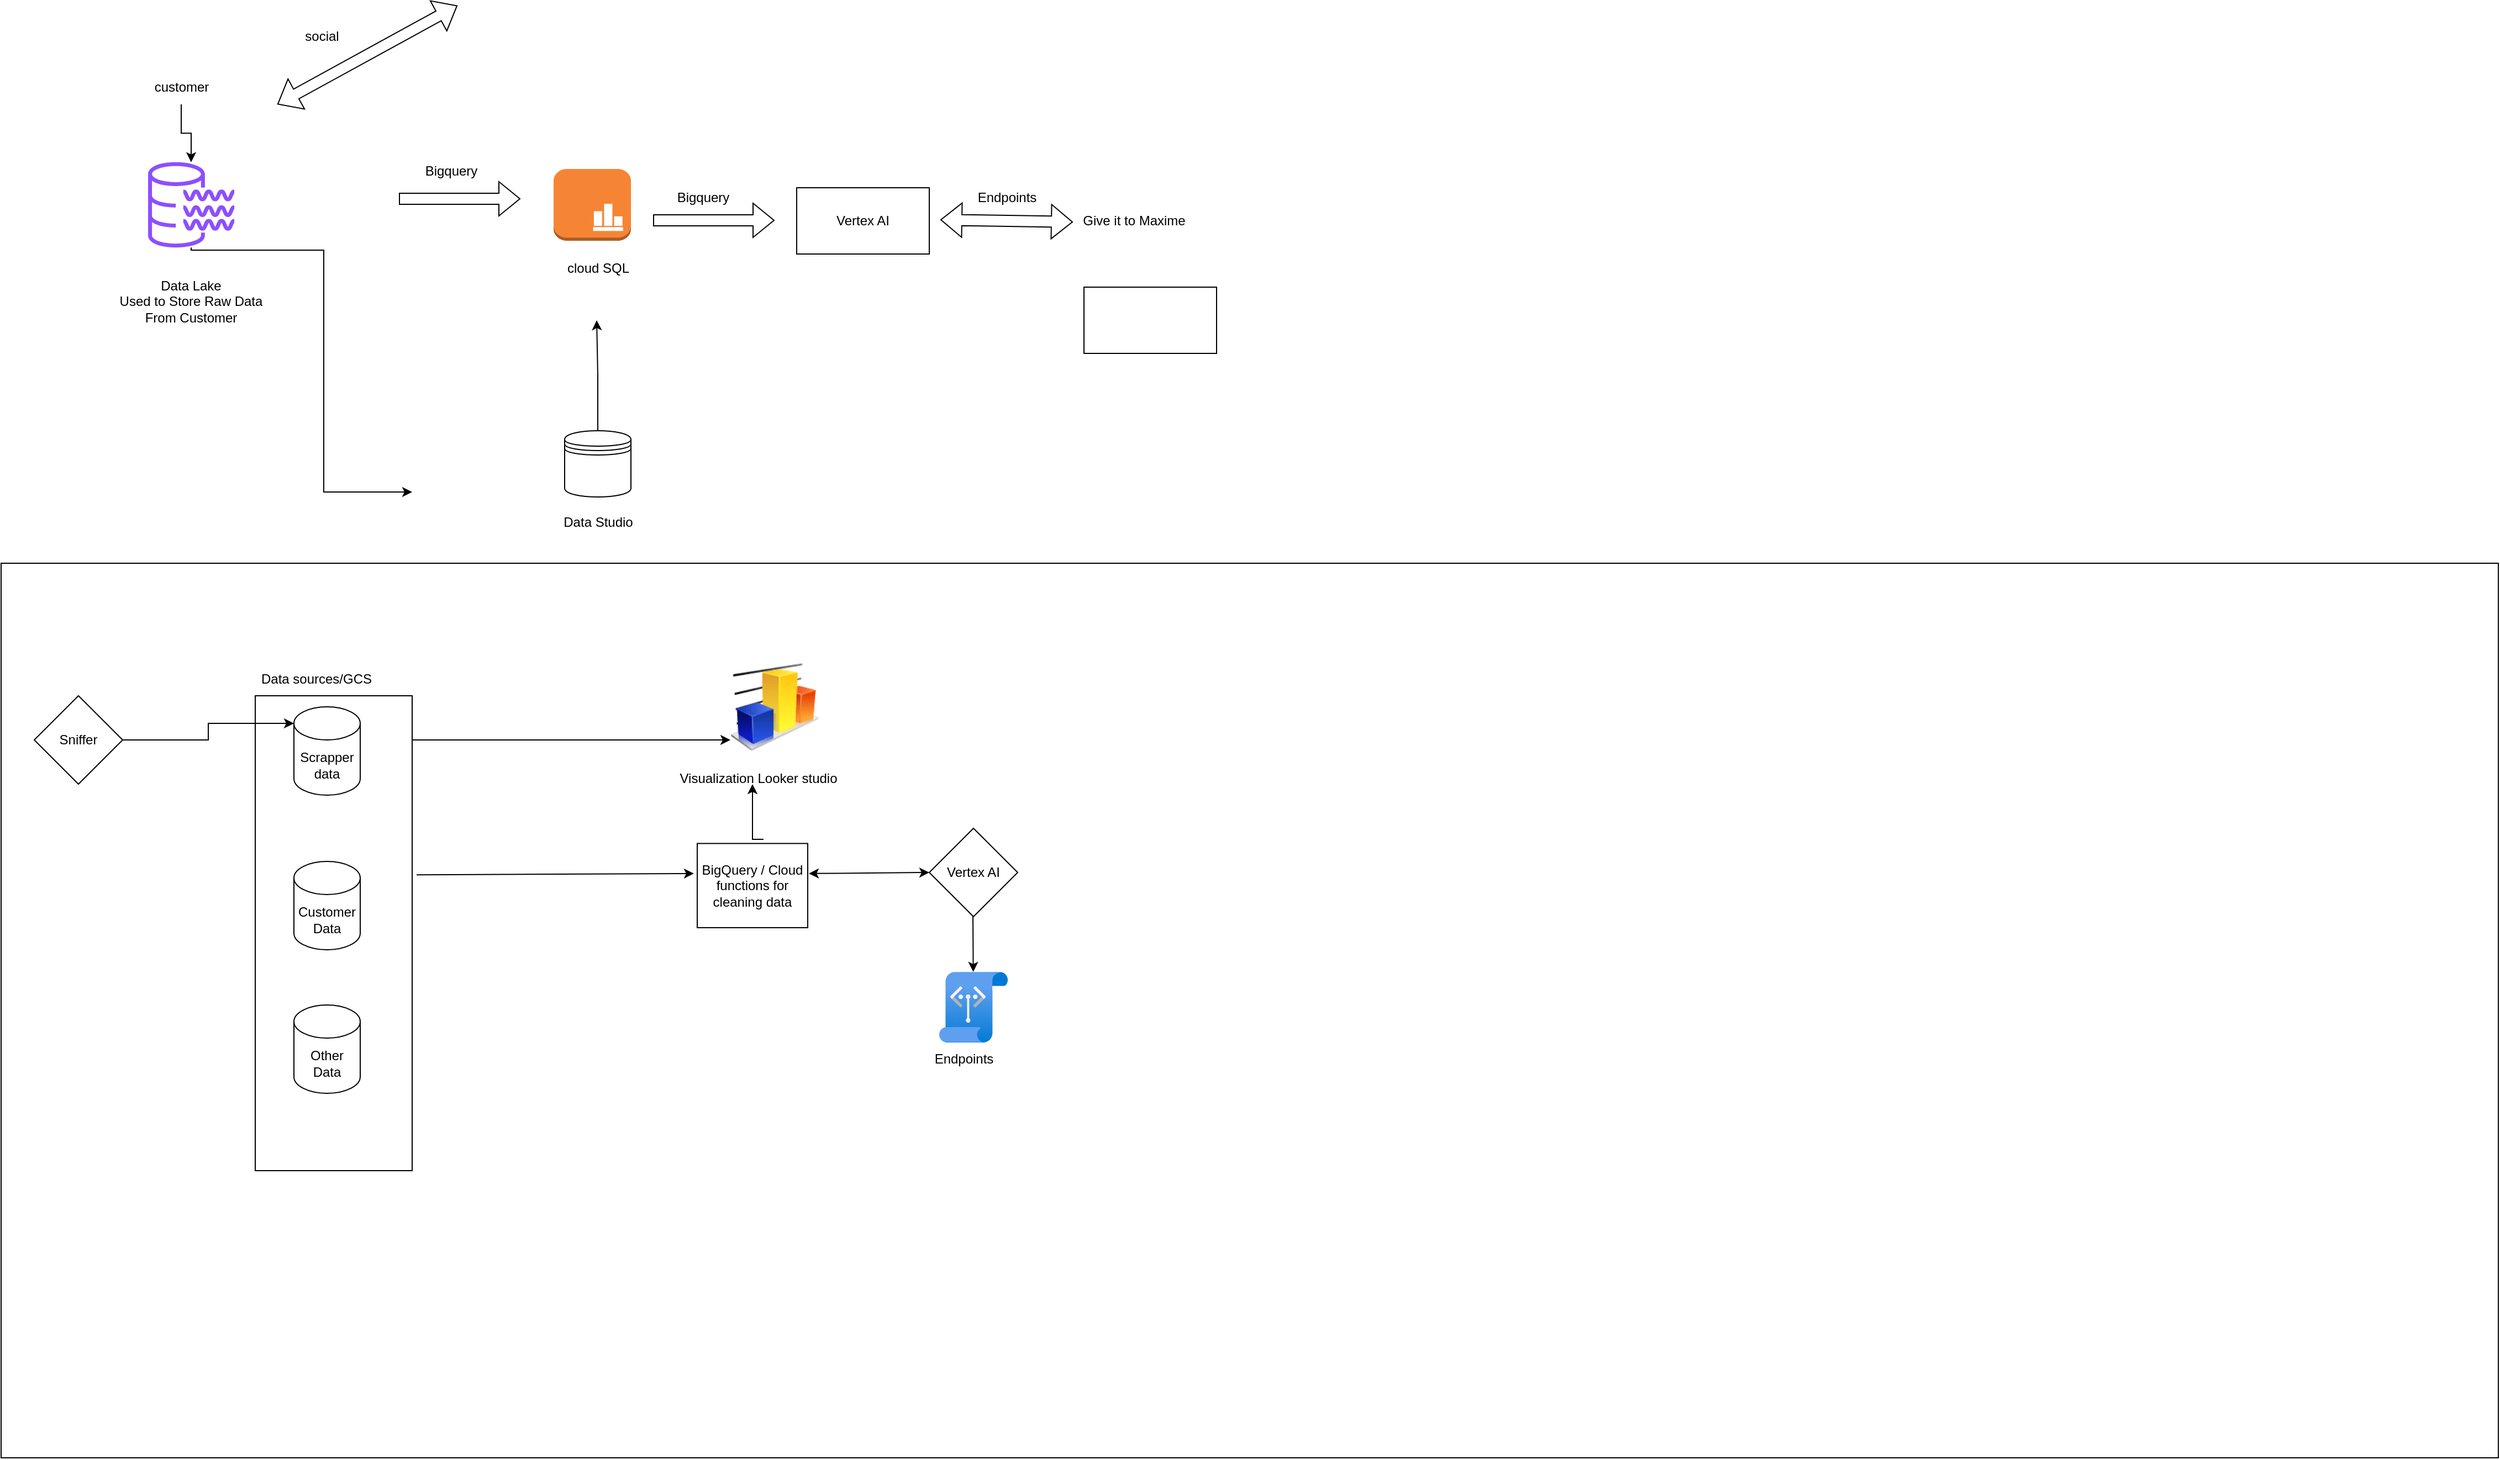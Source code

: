 <mxfile version="24.5.4" type="github">
  <diagram name="Page-1" id="-qYtvEomW0k4A3SLVBOT">
    <mxGraphModel dx="2110" dy="855" grid="1" gridSize="10" guides="1" tooltips="1" connect="1" arrows="1" fold="1" page="1" pageScale="1" pageWidth="827" pageHeight="1169" math="0" shadow="0">
      <root>
        <mxCell id="0" />
        <mxCell id="1" parent="0" />
        <mxCell id="vuEcYuy9ds7hN_GyOSZV-4" value="" style="rounded=0;whiteSpace=wrap;html=1;" vertex="1" parent="1">
          <mxGeometry x="-170" y="520" width="2260" height="810" as="geometry" />
        </mxCell>
        <mxCell id="r5Taa9G9Nn2a5pZR2AFs-8" value="" style="rounded=0;whiteSpace=wrap;html=1;" parent="1" vertex="1">
          <mxGeometry x="60" y="640" width="142" height="430" as="geometry" />
        </mxCell>
        <mxCell id="VT7pETLHUvZkBAH2U3De-2" value="" style="sketch=0;outlineConnect=0;fontColor=#232F3E;gradientColor=none;fillColor=#8C4FFF;strokeColor=none;dashed=0;verticalLabelPosition=bottom;verticalAlign=top;align=center;html=1;fontSize=12;fontStyle=0;aspect=fixed;pointerEvents=1;shape=mxgraph.aws4.data_lake_resource_icon;" parent="1" vertex="1">
          <mxGeometry x="-36.98" y="156.49" width="78" height="78" as="geometry" />
        </mxCell>
        <mxCell id="VT7pETLHUvZkBAH2U3De-3" value="Data Lake&lt;div&gt;Used to Store Raw Data From Customer&lt;/div&gt;" style="text;html=1;align=center;verticalAlign=middle;whiteSpace=wrap;rounded=0;" parent="1" vertex="1">
          <mxGeometry x="-63.98" y="268" width="132" height="30" as="geometry" />
        </mxCell>
        <mxCell id="VT7pETLHUvZkBAH2U3De-5" value="" style="shape=flexArrow;endArrow=classic;html=1;rounded=0;" parent="1" edge="1">
          <mxGeometry width="50" height="50" relative="1" as="geometry">
            <mxPoint x="190" y="190" as="sourcePoint" />
            <mxPoint x="300" y="190" as="targetPoint" />
          </mxGeometry>
        </mxCell>
        <mxCell id="VT7pETLHUvZkBAH2U3De-10" value="" style="outlineConnect=0;dashed=0;verticalLabelPosition=bottom;verticalAlign=top;align=center;html=1;shape=mxgraph.aws3.instance_with_cloudwatch;fillColor=#F58534;gradientColor=none;" parent="1" vertex="1">
          <mxGeometry x="330" y="163" width="70" height="65" as="geometry" />
        </mxCell>
        <mxCell id="HXekNUo-eZgtwN4-rnPV-13" style="edgeStyle=orthogonalEdgeStyle;rounded=0;orthogonalLoop=1;jettySize=auto;html=1;" parent="1" source="HXekNUo-eZgtwN4-rnPV-1" edge="1">
          <mxGeometry relative="1" as="geometry">
            <mxPoint x="369" y="300" as="targetPoint" />
          </mxGeometry>
        </mxCell>
        <mxCell id="HXekNUo-eZgtwN4-rnPV-1" value="" style="shape=datastore;whiteSpace=wrap;html=1;" parent="1" vertex="1">
          <mxGeometry x="340" y="400" width="60" height="60" as="geometry" />
        </mxCell>
        <mxCell id="HXekNUo-eZgtwN4-rnPV-4" value="" style="edgeStyle=orthogonalEdgeStyle;rounded=0;orthogonalLoop=1;jettySize=auto;html=1;" parent="1" source="HXekNUo-eZgtwN4-rnPV-3" target="VT7pETLHUvZkBAH2U3De-2" edge="1">
          <mxGeometry relative="1" as="geometry" />
        </mxCell>
        <mxCell id="HXekNUo-eZgtwN4-rnPV-3" value="customer" style="text;html=1;align=center;verticalAlign=middle;resizable=0;points=[];autosize=1;strokeColor=none;fillColor=none;" parent="1" vertex="1">
          <mxGeometry x="-41.98" y="74.49" width="70" height="30" as="geometry" />
        </mxCell>
        <mxCell id="HXekNUo-eZgtwN4-rnPV-7" value="Vertex AI" style="rounded=0;whiteSpace=wrap;html=1;" parent="1" vertex="1">
          <mxGeometry x="550" y="180" width="120" height="60" as="geometry" />
        </mxCell>
        <mxCell id="HXekNUo-eZgtwN4-rnPV-8" value="" style="shape=flexArrow;endArrow=classic;html=1;rounded=0;" parent="1" edge="1">
          <mxGeometry width="50" height="50" relative="1" as="geometry">
            <mxPoint x="420" y="209.5" as="sourcePoint" />
            <mxPoint x="530" y="209.5" as="targetPoint" />
          </mxGeometry>
        </mxCell>
        <mxCell id="HXekNUo-eZgtwN4-rnPV-9" value="Bigquery" style="text;html=1;align=center;verticalAlign=middle;resizable=0;points=[];autosize=1;strokeColor=none;fillColor=none;" parent="1" vertex="1">
          <mxGeometry x="430" y="174" width="70" height="30" as="geometry" />
        </mxCell>
        <mxCell id="HXekNUo-eZgtwN4-rnPV-10" value="Data Studio" style="text;html=1;align=center;verticalAlign=middle;resizable=0;points=[];autosize=1;strokeColor=none;fillColor=none;" parent="1" vertex="1">
          <mxGeometry x="325" y="468" width="90" height="30" as="geometry" />
        </mxCell>
        <mxCell id="HXekNUo-eZgtwN4-rnPV-12" style="edgeStyle=orthogonalEdgeStyle;rounded=0;orthogonalLoop=1;jettySize=auto;html=1;entryX=-0.017;entryY=0.817;entryDx=0;entryDy=0;entryPerimeter=0;" parent="1" source="VT7pETLHUvZkBAH2U3De-2" edge="1">
          <mxGeometry relative="1" as="geometry">
            <Array as="points">
              <mxPoint x="2.02" y="236.49" />
              <mxPoint x="122.02" y="236.49" />
              <mxPoint x="122.02" y="455.49" />
            </Array>
            <mxPoint x="202.0" y="455.51" as="targetPoint" />
          </mxGeometry>
        </mxCell>
        <mxCell id="HXekNUo-eZgtwN4-rnPV-14" value="" style="shape=flexArrow;endArrow=classic;startArrow=classic;html=1;rounded=0;" parent="1" edge="1">
          <mxGeometry width="100" height="100" relative="1" as="geometry">
            <mxPoint x="680" y="209" as="sourcePoint" />
            <mxPoint x="800" y="211" as="targetPoint" />
          </mxGeometry>
        </mxCell>
        <mxCell id="HXekNUo-eZgtwN4-rnPV-15" value="Endpoints" style="text;html=1;align=center;verticalAlign=middle;resizable=0;points=[];autosize=1;strokeColor=none;fillColor=none;" parent="1" vertex="1">
          <mxGeometry x="700" y="174" width="80" height="30" as="geometry" />
        </mxCell>
        <mxCell id="HXekNUo-eZgtwN4-rnPV-16" value="Give it to Maxime" style="text;html=1;align=center;verticalAlign=middle;resizable=0;points=[];autosize=1;strokeColor=none;fillColor=none;" parent="1" vertex="1">
          <mxGeometry x="795" y="195" width="120" height="30" as="geometry" />
        </mxCell>
        <mxCell id="HXekNUo-eZgtwN4-rnPV-18" value="cloud SQL" style="text;html=1;align=center;verticalAlign=middle;resizable=0;points=[];autosize=1;strokeColor=none;fillColor=none;" parent="1" vertex="1">
          <mxGeometry x="330" y="238" width="80" height="30" as="geometry" />
        </mxCell>
        <mxCell id="HXekNUo-eZgtwN4-rnPV-19" value="Bigquery" style="text;html=1;align=center;verticalAlign=middle;resizable=0;points=[];autosize=1;strokeColor=none;fillColor=none;" parent="1" vertex="1">
          <mxGeometry x="202" y="150" width="70" height="30" as="geometry" />
        </mxCell>
        <mxCell id="r5Taa9G9Nn2a5pZR2AFs-1" value="" style="rounded=0;whiteSpace=wrap;html=1;" parent="1" vertex="1">
          <mxGeometry x="810" y="270" width="120" height="60" as="geometry" />
        </mxCell>
        <mxCell id="r5Taa9G9Nn2a5pZR2AFs-3" value="" style="shape=flexArrow;endArrow=classic;startArrow=classic;html=1;rounded=0;" parent="1" edge="1">
          <mxGeometry width="100" height="100" relative="1" as="geometry">
            <mxPoint x="80" y="104.49" as="sourcePoint" />
            <mxPoint x="243" y="15" as="targetPoint" />
          </mxGeometry>
        </mxCell>
        <mxCell id="r5Taa9G9Nn2a5pZR2AFs-4" value="social" style="text;html=1;align=center;verticalAlign=middle;resizable=0;points=[];autosize=1;strokeColor=none;fillColor=none;" parent="1" vertex="1">
          <mxGeometry x="95" y="28" width="50" height="30" as="geometry" />
        </mxCell>
        <mxCell id="r5Taa9G9Nn2a5pZR2AFs-5" value="Scrapper data" style="shape=cylinder3;whiteSpace=wrap;html=1;boundedLbl=1;backgroundOutline=1;size=15;" parent="1" vertex="1">
          <mxGeometry x="95" y="650" width="60" height="80" as="geometry" />
        </mxCell>
        <mxCell id="r5Taa9G9Nn2a5pZR2AFs-6" value="Customer Data" style="shape=cylinder3;whiteSpace=wrap;html=1;boundedLbl=1;backgroundOutline=1;size=15;" parent="1" vertex="1">
          <mxGeometry x="95" y="790" width="60" height="80" as="geometry" />
        </mxCell>
        <mxCell id="r5Taa9G9Nn2a5pZR2AFs-7" value="Other Data" style="shape=cylinder3;whiteSpace=wrap;html=1;boundedLbl=1;backgroundOutline=1;size=15;" parent="1" vertex="1">
          <mxGeometry x="95" y="920" width="60" height="80" as="geometry" />
        </mxCell>
        <mxCell id="r5Taa9G9Nn2a5pZR2AFs-9" value="Data sources/GCS" style="text;html=1;align=center;verticalAlign=middle;resizable=0;points=[];autosize=1;strokeColor=none;fillColor=none;" parent="1" vertex="1">
          <mxGeometry x="55" y="610" width="120" height="30" as="geometry" />
        </mxCell>
        <mxCell id="r5Taa9G9Nn2a5pZR2AFs-10" value="" style="endArrow=classic;html=1;rounded=0;exitX=1.028;exitY=0.377;exitDx=0;exitDy=0;exitPerimeter=0;entryX=-0.03;entryY=0.357;entryDx=0;entryDy=0;entryPerimeter=0;" parent="1" source="r5Taa9G9Nn2a5pZR2AFs-8" target="r5Taa9G9Nn2a5pZR2AFs-15" edge="1">
          <mxGeometry width="50" height="50" relative="1" as="geometry">
            <mxPoint x="330" y="820" as="sourcePoint" />
            <mxPoint x="328.46" y="803.322" as="targetPoint" />
          </mxGeometry>
        </mxCell>
        <mxCell id="r5Taa9G9Nn2a5pZR2AFs-15" value="BigQuery / Cloud functions for cleaning data" style="rounded=0;whiteSpace=wrap;html=1;" parent="1" vertex="1">
          <mxGeometry x="460" y="773.75" width="100" height="76.25" as="geometry" />
        </mxCell>
        <mxCell id="r5Taa9G9Nn2a5pZR2AFs-16" value="Vertex AI" style="rhombus;whiteSpace=wrap;html=1;" parent="1" vertex="1">
          <mxGeometry x="670" y="760" width="80" height="80" as="geometry" />
        </mxCell>
        <mxCell id="r5Taa9G9Nn2a5pZR2AFs-17" value="" style="endArrow=classic;startArrow=classic;html=1;rounded=0;exitX=1.01;exitY=0.357;exitDx=0;exitDy=0;exitPerimeter=0;" parent="1" source="r5Taa9G9Nn2a5pZR2AFs-15" edge="1">
          <mxGeometry width="50" height="50" relative="1" as="geometry">
            <mxPoint x="610" y="823.75" as="sourcePoint" />
            <mxPoint x="670" y="800" as="targetPoint" />
          </mxGeometry>
        </mxCell>
        <mxCell id="r5Taa9G9Nn2a5pZR2AFs-18" value="" style="endArrow=classic;html=1;rounded=0;" parent="1" target="r5Taa9G9Nn2a5pZR2AFs-19" edge="1">
          <mxGeometry width="50" height="50" relative="1" as="geometry">
            <mxPoint x="709.5" y="840" as="sourcePoint" />
            <mxPoint x="709.5" y="910" as="targetPoint" />
          </mxGeometry>
        </mxCell>
        <mxCell id="r5Taa9G9Nn2a5pZR2AFs-19" value="" style="image;aspect=fixed;html=1;points=[];align=center;fontSize=12;image=img/lib/azure2/networking/Service_Endpoint_Policies.svg;" parent="1" vertex="1">
          <mxGeometry x="679" y="890" width="62" height="64" as="geometry" />
        </mxCell>
        <mxCell id="r5Taa9G9Nn2a5pZR2AFs-20" value="Endpoints" style="text;html=1;align=center;verticalAlign=middle;resizable=0;points=[];autosize=1;strokeColor=none;fillColor=none;" parent="1" vertex="1">
          <mxGeometry x="661" y="954" width="80" height="30" as="geometry" />
        </mxCell>
        <mxCell id="r5Taa9G9Nn2a5pZR2AFs-22" value="" style="image;html=1;image=img/lib/clip_art/finance/Graph_128x128.png" parent="1" vertex="1">
          <mxGeometry x="490" y="610" width="80" height="80" as="geometry" />
        </mxCell>
        <mxCell id="r5Taa9G9Nn2a5pZR2AFs-25" value="" style="edgeStyle=orthogonalEdgeStyle;rounded=0;orthogonalLoop=1;jettySize=auto;html=1;" parent="1" edge="1">
          <mxGeometry relative="1" as="geometry">
            <mxPoint x="520" y="770" as="sourcePoint" />
            <mxPoint x="510" y="720" as="targetPoint" />
            <Array as="points">
              <mxPoint x="510" y="770" />
            </Array>
          </mxGeometry>
        </mxCell>
        <mxCell id="r5Taa9G9Nn2a5pZR2AFs-23" value="Visualization Looker studio" style="text;html=1;align=center;verticalAlign=middle;resizable=0;points=[];autosize=1;strokeColor=none;fillColor=none;" parent="1" vertex="1">
          <mxGeometry x="430" y="700" width="170" height="30" as="geometry" />
        </mxCell>
        <mxCell id="r5Taa9G9Nn2a5pZR2AFs-24" value="" style="endArrow=classic;html=1;rounded=0;entryX=0;entryY=0.875;entryDx=0;entryDy=0;entryPerimeter=0;" parent="1" target="r5Taa9G9Nn2a5pZR2AFs-22" edge="1">
          <mxGeometry width="50" height="50" relative="1" as="geometry">
            <mxPoint x="202" y="680" as="sourcePoint" />
            <mxPoint x="312" y="680" as="targetPoint" />
          </mxGeometry>
        </mxCell>
        <mxCell id="vuEcYuy9ds7hN_GyOSZV-1" value="Sniffer" style="rhombus;whiteSpace=wrap;html=1;" vertex="1" parent="1">
          <mxGeometry x="-140" y="640" width="80" height="80" as="geometry" />
        </mxCell>
        <mxCell id="vuEcYuy9ds7hN_GyOSZV-2" style="edgeStyle=orthogonalEdgeStyle;rounded=0;orthogonalLoop=1;jettySize=auto;html=1;entryX=0;entryY=0;entryDx=0;entryDy=15;entryPerimeter=0;" edge="1" parent="1" source="vuEcYuy9ds7hN_GyOSZV-1" target="r5Taa9G9Nn2a5pZR2AFs-5">
          <mxGeometry relative="1" as="geometry" />
        </mxCell>
      </root>
    </mxGraphModel>
  </diagram>
</mxfile>
